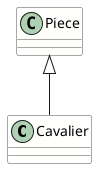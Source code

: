 @startuml
skinparam classBorderColor #4F4F4F
skinparam classBackgroundColor #FFFFFD

class Cavalier extends Piece{

}

@enduml